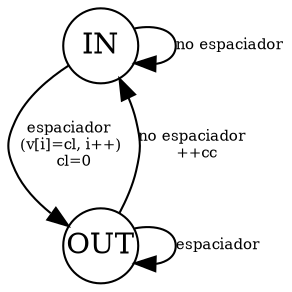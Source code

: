 digraph G {

node [shape=circle];

I [label="IN",fixedsize="true"];
O [label="OUT",fixedsize="true"];


O -> I [label="no espaciador \n ++cc", labeldistance="1", curve="-0.4", fontsize="7"];
I -> O [label = "espaciador \n (v[i]=cl, i++) \n cl=0", labeldistance="1" ,curve="-0.4", fontsize="7"];
I -> I [label = "no espaciador" ,fontsize="7"];
O -> O [label = "espaciador" ,fontsize="7"]

}